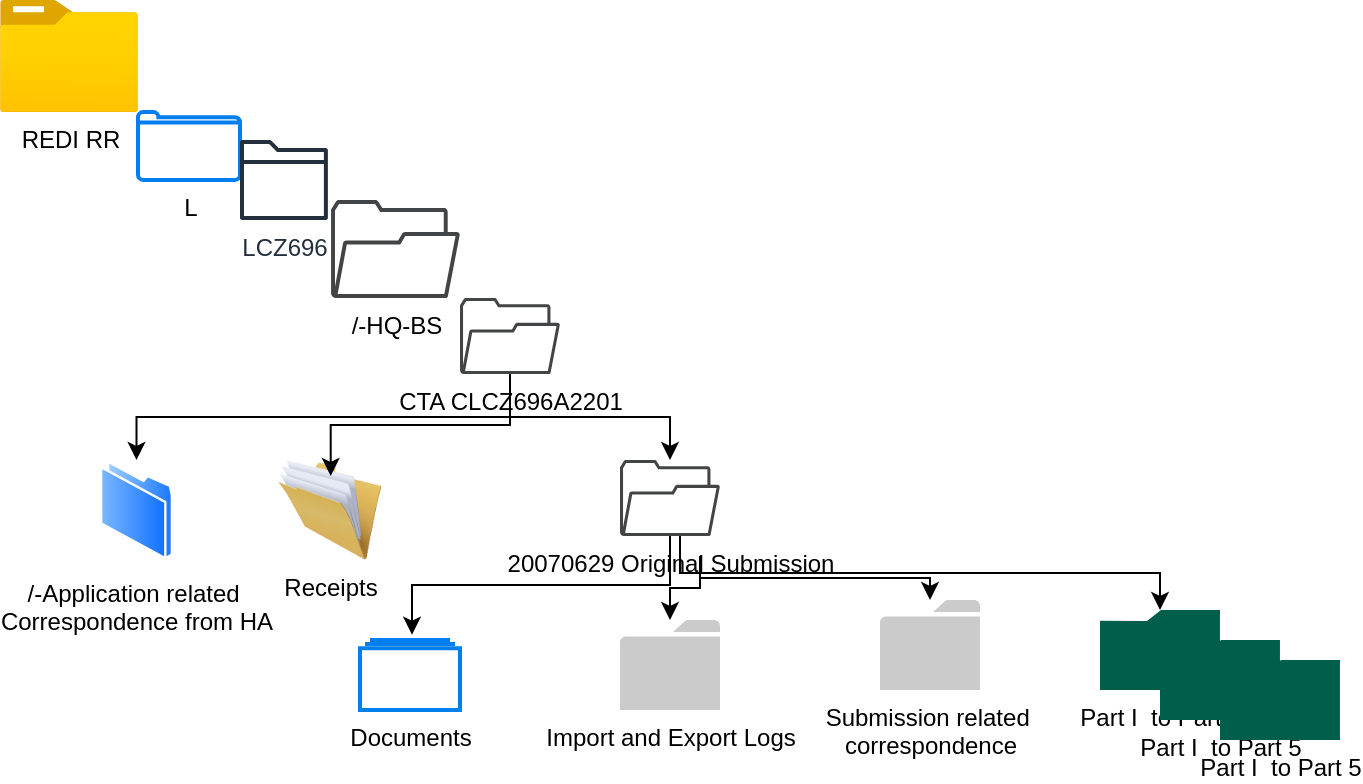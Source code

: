 <mxfile version="24.7.6">
  <diagram name="Page-1" id="afqI2EQTLsOWQRD4tnXt">
    <mxGraphModel dx="1034" dy="500" grid="1" gridSize="10" guides="1" tooltips="1" connect="1" arrows="1" fold="1" page="1" pageScale="1" pageWidth="827" pageHeight="1169" math="0" shadow="0">
      <root>
        <mxCell id="0" />
        <mxCell id="1" parent="0" />
        <mxCell id="t-VA8x5v0h3ZRSfZjn-m-1" value="REDI RR" style="image;aspect=fixed;html=1;points=[];align=center;fontSize=12;image=img/lib/azure2/general/Folder_Blank.svg;" vertex="1" parent="1">
          <mxGeometry x="30" y="10" width="69" height="56.0" as="geometry" />
        </mxCell>
        <mxCell id="t-VA8x5v0h3ZRSfZjn-m-3" value="L" style="html=1;verticalLabelPosition=bottom;align=center;labelBackgroundColor=#ffffff;verticalAlign=top;strokeWidth=2;strokeColor=#0080F0;shadow=0;dashed=0;shape=mxgraph.ios7.icons.folder;" vertex="1" parent="1">
          <mxGeometry x="99" y="66" width="51" height="34" as="geometry" />
        </mxCell>
        <mxCell id="t-VA8x5v0h3ZRSfZjn-m-4" value="LCZ696" style="sketch=0;outlineConnect=0;fontColor=#232F3E;gradientColor=none;fillColor=#232F3D;strokeColor=none;dashed=0;verticalLabelPosition=bottom;verticalAlign=top;align=center;html=1;fontSize=12;fontStyle=0;aspect=fixed;pointerEvents=1;shape=mxgraph.aws4.folder;" vertex="1" parent="1">
          <mxGeometry x="150" y="80" width="43.94" height="40" as="geometry" />
        </mxCell>
        <mxCell id="t-VA8x5v0h3ZRSfZjn-m-5" value="/-HQ-BS" style="sketch=0;pointerEvents=1;shadow=0;dashed=0;html=1;strokeColor=none;fillColor=#434445;aspect=fixed;labelPosition=center;verticalLabelPosition=bottom;verticalAlign=top;align=center;outlineConnect=0;shape=mxgraph.vvd.folder;" vertex="1" parent="1">
          <mxGeometry x="195.53" y="110" width="64.47" height="49" as="geometry" />
        </mxCell>
        <mxCell id="t-VA8x5v0h3ZRSfZjn-m-16" style="edgeStyle=elbowEdgeStyle;rounded=0;orthogonalLoop=1;jettySize=auto;elbow=vertical;html=1;" edge="1" parent="1" source="t-VA8x5v0h3ZRSfZjn-m-6" target="t-VA8x5v0h3ZRSfZjn-m-7">
          <mxGeometry relative="1" as="geometry" />
        </mxCell>
        <mxCell id="t-VA8x5v0h3ZRSfZjn-m-6" value="CTA CLCZ696A2201" style="sketch=0;pointerEvents=1;shadow=0;dashed=0;html=1;strokeColor=none;fillColor=#434445;aspect=fixed;labelPosition=center;verticalLabelPosition=bottom;verticalAlign=top;align=center;outlineConnect=0;shape=mxgraph.vvd.folder;" vertex="1" parent="1">
          <mxGeometry x="260" y="159" width="50" height="38" as="geometry" />
        </mxCell>
        <mxCell id="t-VA8x5v0h3ZRSfZjn-m-7" value="20070629 Original Submission" style="sketch=0;pointerEvents=1;shadow=0;dashed=0;html=1;strokeColor=none;fillColor=#434445;aspect=fixed;labelPosition=center;verticalLabelPosition=bottom;verticalAlign=top;align=center;outlineConnect=0;shape=mxgraph.vvd.folder;" vertex="1" parent="1">
          <mxGeometry x="340" y="240" width="50" height="38" as="geometry" />
        </mxCell>
        <mxCell id="t-VA8x5v0h3ZRSfZjn-m-8" value="Import and Export Logs" style="sketch=0;pointerEvents=1;shadow=0;dashed=0;html=1;strokeColor=none;labelPosition=center;verticalLabelPosition=bottom;verticalAlign=top;outlineConnect=0;align=center;shape=mxgraph.office.concepts.folder;fillColor=#CCCBCB;" vertex="1" parent="1">
          <mxGeometry x="340" y="320" width="50" height="45" as="geometry" />
        </mxCell>
        <mxCell id="t-VA8x5v0h3ZRSfZjn-m-9" value="Submission related&amp;nbsp;&lt;div&gt;correspondence&lt;/div&gt;" style="sketch=0;pointerEvents=1;shadow=0;dashed=0;html=1;strokeColor=none;labelPosition=center;verticalLabelPosition=bottom;verticalAlign=top;outlineConnect=0;align=center;shape=mxgraph.office.concepts.folder;fillColor=#CCCBCB;" vertex="1" parent="1">
          <mxGeometry x="470" y="310" width="50" height="45" as="geometry" />
        </mxCell>
        <mxCell id="t-VA8x5v0h3ZRSfZjn-m-10" value="Documents" style="html=1;verticalLabelPosition=bottom;align=center;labelBackgroundColor=#ffffff;verticalAlign=top;strokeWidth=2;strokeColor=#0080F0;shadow=0;dashed=0;shape=mxgraph.ios7.icons.folders;" vertex="1" parent="1">
          <mxGeometry x="210" y="330" width="50" height="35" as="geometry" />
        </mxCell>
        <mxCell id="t-VA8x5v0h3ZRSfZjn-m-11" value="Receipts" style="image;html=1;image=img/lib/clip_art/general/Full_Folder_128x128.png" vertex="1" parent="1">
          <mxGeometry x="160" y="240" width="70" height="50" as="geometry" />
        </mxCell>
        <mxCell id="t-VA8x5v0h3ZRSfZjn-m-17" style="edgeStyle=elbowEdgeStyle;rounded=0;orthogonalLoop=1;jettySize=auto;elbow=vertical;html=1;entryX=0.505;entryY=0.16;entryDx=0;entryDy=0;entryPerimeter=0;" edge="1" parent="1" source="t-VA8x5v0h3ZRSfZjn-m-6" target="t-VA8x5v0h3ZRSfZjn-m-11">
          <mxGeometry relative="1" as="geometry">
            <mxPoint x="295" y="207" as="sourcePoint" />
            <mxPoint x="375" y="250" as="targetPoint" />
          </mxGeometry>
        </mxCell>
        <mxCell id="t-VA8x5v0h3ZRSfZjn-m-18" value="/-Application related&amp;nbsp;&lt;div&gt;Correspondence from HA&lt;/div&gt;" style="image;aspect=fixed;perimeter=ellipsePerimeter;html=1;align=center;shadow=0;dashed=0;spacingTop=3;image=img/lib/active_directory/folder.svg;" vertex="1" parent="1">
          <mxGeometry x="80" y="240" width="36.5" height="50" as="geometry" />
        </mxCell>
        <mxCell id="t-VA8x5v0h3ZRSfZjn-m-21" style="edgeStyle=elbowEdgeStyle;rounded=0;orthogonalLoop=1;jettySize=auto;elbow=vertical;html=1;entryX=0.5;entryY=0;entryDx=0;entryDy=0;" edge="1" parent="1" source="t-VA8x5v0h3ZRSfZjn-m-6" target="t-VA8x5v0h3ZRSfZjn-m-18">
          <mxGeometry relative="1" as="geometry">
            <mxPoint x="295" y="207" as="sourcePoint" />
            <mxPoint x="205" y="258" as="targetPoint" />
          </mxGeometry>
        </mxCell>
        <mxCell id="t-VA8x5v0h3ZRSfZjn-m-22" value="Part I&amp;nbsp; to Part 5" style="sketch=0;pointerEvents=1;shadow=0;dashed=0;html=1;strokeColor=none;fillColor=#005F4B;labelPosition=center;verticalLabelPosition=bottom;verticalAlign=top;align=center;outlineConnect=0;shape=mxgraph.veeam2.folder;" vertex="1" parent="1">
          <mxGeometry x="580" y="315" width="60" height="40" as="geometry" />
        </mxCell>
        <mxCell id="t-VA8x5v0h3ZRSfZjn-m-23" value="Part I&amp;nbsp; to Part 5" style="sketch=0;pointerEvents=1;shadow=0;dashed=0;html=1;strokeColor=none;fillColor=#005F4B;labelPosition=center;verticalLabelPosition=bottom;verticalAlign=top;align=center;outlineConnect=0;shape=mxgraph.veeam2.folder;" vertex="1" parent="1">
          <mxGeometry x="610" y="330" width="60" height="40" as="geometry" />
        </mxCell>
        <mxCell id="t-VA8x5v0h3ZRSfZjn-m-24" value="Part I&amp;nbsp; to Part 5" style="sketch=0;pointerEvents=1;shadow=0;dashed=0;html=1;strokeColor=none;fillColor=#005F4B;labelPosition=center;verticalLabelPosition=bottom;verticalAlign=top;align=center;outlineConnect=0;shape=mxgraph.veeam2.folder;" vertex="1" parent="1">
          <mxGeometry x="640" y="340" width="60" height="40" as="geometry" />
        </mxCell>
        <mxCell id="t-VA8x5v0h3ZRSfZjn-m-25" style="edgeStyle=elbowEdgeStyle;rounded=0;orthogonalLoop=1;jettySize=auto;elbow=vertical;html=1;" edge="1" parent="1" target="t-VA8x5v0h3ZRSfZjn-m-22">
          <mxGeometry relative="1" as="geometry">
            <mxPoint x="370" y="278" as="sourcePoint" />
            <mxPoint x="450" y="321" as="targetPoint" />
          </mxGeometry>
        </mxCell>
        <mxCell id="t-VA8x5v0h3ZRSfZjn-m-26" style="edgeStyle=elbowEdgeStyle;rounded=0;orthogonalLoop=1;jettySize=auto;elbow=vertical;html=1;" edge="1" parent="1" target="t-VA8x5v0h3ZRSfZjn-m-9">
          <mxGeometry relative="1" as="geometry">
            <mxPoint x="380" y="288" as="sourcePoint" />
            <mxPoint x="620" y="325" as="targetPoint" />
          </mxGeometry>
        </mxCell>
        <mxCell id="t-VA8x5v0h3ZRSfZjn-m-27" style="edgeStyle=elbowEdgeStyle;rounded=0;orthogonalLoop=1;jettySize=auto;elbow=vertical;html=1;" edge="1" parent="1" target="t-VA8x5v0h3ZRSfZjn-m-8">
          <mxGeometry relative="1" as="geometry">
            <mxPoint x="380" y="288" as="sourcePoint" />
            <mxPoint x="620" y="325" as="targetPoint" />
          </mxGeometry>
        </mxCell>
        <mxCell id="t-VA8x5v0h3ZRSfZjn-m-28" style="edgeStyle=elbowEdgeStyle;rounded=0;orthogonalLoop=1;jettySize=auto;elbow=vertical;html=1;entryX=0.52;entryY=-0.076;entryDx=0;entryDy=0;entryPerimeter=0;" edge="1" parent="1" source="t-VA8x5v0h3ZRSfZjn-m-7" target="t-VA8x5v0h3ZRSfZjn-m-10">
          <mxGeometry relative="1" as="geometry">
            <mxPoint x="390" y="298" as="sourcePoint" />
            <mxPoint x="630" y="335" as="targetPoint" />
          </mxGeometry>
        </mxCell>
      </root>
    </mxGraphModel>
  </diagram>
</mxfile>
